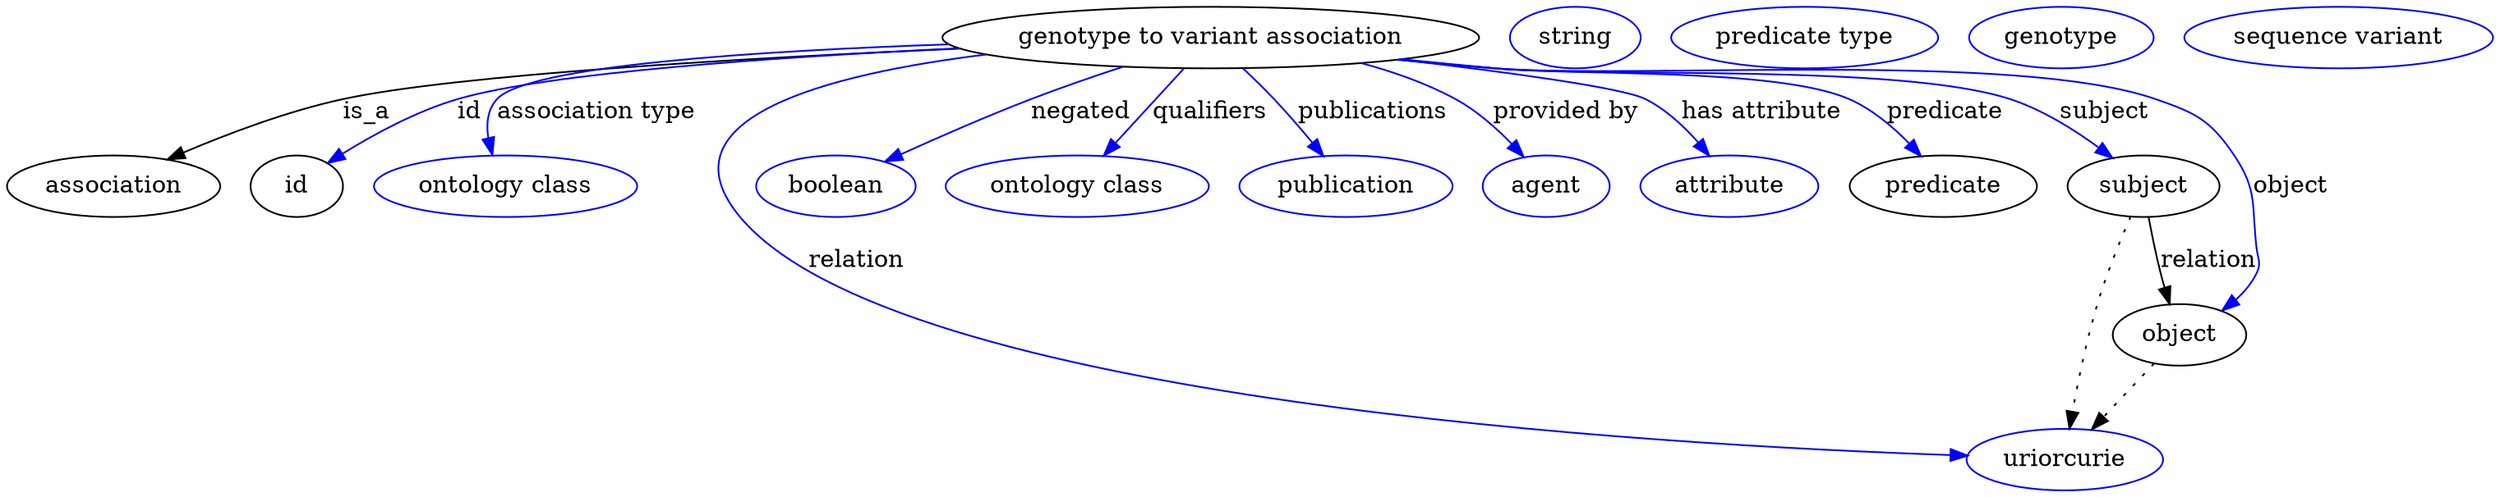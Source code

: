 digraph {
	graph [bb="0,0,1195.6,283"];
	node [label="\N"];
	"genotype to variant association"	 [height=0.5,
		label="genotype to variant association",
		pos="597.05,265",
		width=3.34];
	association	 [height=0.5,
		pos="50.046,178",
		width=1.3902];
	"genotype to variant association" -> association	 [label=is_a,
		lp="183.05,221.5",
		pos="e,78.756,193.02 482.86,259.33 377.44,253.37 228.86,242.92 172.05,229 142.85,221.85 111.59,208.67 88.032,197.5"];
	id	 [height=0.5,
		pos="145.05,178",
		width=0.75];
	"genotype to variant association" -> id	 [color=blue,
		label=id,
		lp="234.55,221.5",
		pos="e,162.55,191.88 482.61,259.37 392.43,253.9 274.57,244.17 229.05,229 208.01,221.99 186.69,208.96 170.79,197.82",
		style=solid];
	"association type"	 [color=blue,
		height=0.5,
		label="ontology class",
		pos="252.05,178",
		width=1.7151];
	"genotype to variant association" -> "association type"	 [color=blue,
		label="association type",
		lp="294.05,221.5",
		pos="e,245.58,196.19 480.33,260.51 385.69,255.64 265.51,246.15 250.05,229 244.54,222.89 243.29,214.51 243.93,206.3",
		style=solid];
	relation	 [color=blue,
		height=0.5,
		label=uriorcurie,
		pos="1006,18",
		width=1.2638];
	"genotype to variant association" -> relation	 [color=blue,
		label=relation,
		lp="429.05,134.5",
		pos="e,960.71,20.951 500.73,254.09 419.89,240.98 323.99,213.67 367.05,160 440.24,68.761 808.88,32.439 950.51,21.709",
		style=solid];
	negated	 [color=blue,
		height=0.5,
		label=boolean,
		pos="414.05,178",
		width=1.0652];
	"genotype to variant association" -> negated	 [color=blue,
		label=negated,
		lp="535.55,221.5",
		pos="e,439.73,191.65 556.29,247.92 542.77,242.1 527.69,235.43 514.05,229 492.08,218.65 467.8,206.29 448.67,196.33",
		style=solid];
	qualifiers	 [color=blue,
		height=0.5,
		label="ontology class",
		pos="532.05,178",
		width=1.7151];
	"genotype to variant association" -> qualifiers	 [color=blue,
		label=qualifiers,
		lp="595.05,221.5",
		pos="e,545.27,195.71 583.58,246.97 574.28,234.53 561.77,217.78 551.4,203.91",
		style=solid];
	publications	 [color=blue,
		height=0.5,
		label=publication,
		pos="662.05,178",
		width=1.3902];
	"genotype to variant association" -> publications	 [color=blue,
		label=publications,
		lp="669.55,221.5",
		pos="e,649.52,195.57 611.41,246.78 615.82,241.11 620.67,234.82 625.05,229 631.13,220.91 637.64,212 643.49,203.93",
		style=solid];
	"provided by"	 [color=blue,
		height=0.5,
		label=agent,
		pos="760.05,178",
		width=0.83048];
	"genotype to variant association" -> "provided by"	 [color=blue,
		label="provided by",
		lp="760.05,221.5",
		pos="e,746.7,194.25 660.27,249.67 676.16,244.4 692.75,237.59 707.05,229 719.14,221.73 730.66,211.24 739.86,201.66",
		style=solid];
	"has attribute"	 [color=blue,
		height=0.5,
		label=attribute,
		pos="848.05,178",
		width=1.1193];
	"genotype to variant association" -> "has attribute"	 [color=blue,
		label="has attribute",
		lp="851.55,221.5",
		pos="e,835.29,195.41 681.78,252.17 731.45,244.23 786.49,234.52 797.05,229 809.01,222.75 819.94,212.71 828.59,203.19",
		style=solid];
	predicate	 [height=0.5,
		pos="949.05,178",
		width=1.1916];
	"genotype to variant association" -> predicate	 [color=blue,
		label=predicate,
		lp="937.05,221.5",
		pos="e,934.08,195.26 684.09,252.51 698.11,250.6 712.47,248.7 726.05,247 798.37,237.96 822.12,257.87 889.05,229 903.19,222.9 916.5,212.29 \
926.98,202.33",
		style=solid];
	subject	 [height=0.5,
		pos="1046,178",
		width=0.99297];
	"genotype to variant association" -> subject	 [color=blue,
		label=subject,
		lp="1015.5,221.5",
		pos="e,1027.7,193.46 682.65,252.28 697.11,250.35 711.99,248.51 726.05,247 832.4,235.6 864.55,262.77 966.05,229 985.38,222.57 1004.7,210.44 \
1019.5,199.63",
		style=solid];
	object	 [height=0.5,
		pos="1066,91",
		width=0.9027];
	"genotype to variant association" -> object	 [color=blue,
		label=object,
		lp="1118,178",
		pos="e,1086.2,105.27 681.93,252.16 696.62,250.22 711.76,248.41 726.05,247 795.38,240.18 972.73,250.35 1039,229 1065.1,220.61 1075.3,218.4 \
1091,196 1105.2,175.88 1100.4,166.44 1103,142 1103.8,135.37 1105.6,133.14 1103,127 1100.8,121.74 1097.4,116.86 1093.5,112.51",
		style=solid];
	association_id	 [color=blue,
		height=0.5,
		label=string,
		pos="766.05,265",
		width=0.84854];
	"genotype to variant association_predicate"	 [color=blue,
		height=0.5,
		label="predicate type",
		pos="875.05,265",
		width=1.679];
	subject -> relation	 [pos="e,1009.4,36.239 1040.1,159.97 1035.6,146.12 1029.5,126.47 1025,109 1019.7,88.088 1014.7,64.188 1011.2,46.13",
		style=dotted];
	subject -> object	 [label=relation,
		lp="1078,134.5",
		pos="e,1061.9,109 1050.2,159.97 1052.9,148.08 1056.6,132.25 1059.7,118.76"];
	"genotype to variant association_subject"	 [color=blue,
		height=0.5,
		label=genotype,
		pos="996.05,265",
		width=1.1916];
	object -> relation	 [pos="e,1020.2,35.261 1052.4,74.435 1044.8,65.207 1035.2,53.528 1026.8,43.191",
		style=dotted];
	"genotype to variant association_object"	 [color=blue,
		height=0.5,
		label="sequence variant",
		pos="1126,265",
		width=1.9318];
}
